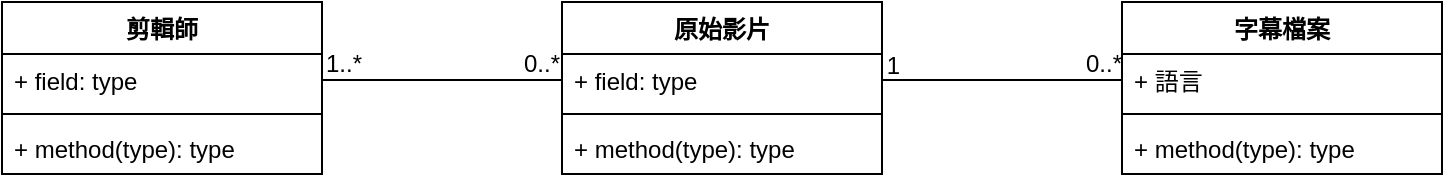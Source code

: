 <mxfile version="22.1.2" type="github">
  <diagram name="第 1 页" id="kFsqv7LRiRvkiKpTOLdN">
    <mxGraphModel dx="885" dy="749" grid="1" gridSize="10" guides="1" tooltips="1" connect="1" arrows="1" fold="1" page="1" pageScale="1" pageWidth="827" pageHeight="1169" math="0" shadow="0">
      <root>
        <mxCell id="0" />
        <mxCell id="1" parent="0" />
        <mxCell id="VBmuKTdMfzk3flW367Sy-1" value="剪輯師" style="swimlane;fontStyle=1;align=center;verticalAlign=top;childLayout=stackLayout;horizontal=1;startSize=26;horizontalStack=0;resizeParent=1;resizeParentMax=0;resizeLast=0;collapsible=1;marginBottom=0;whiteSpace=wrap;html=1;" vertex="1" parent="1">
          <mxGeometry x="120" y="320" width="160" height="86" as="geometry" />
        </mxCell>
        <mxCell id="VBmuKTdMfzk3flW367Sy-2" value="+ field: type" style="text;strokeColor=none;fillColor=none;align=left;verticalAlign=top;spacingLeft=4;spacingRight=4;overflow=hidden;rotatable=0;points=[[0,0.5],[1,0.5]];portConstraint=eastwest;whiteSpace=wrap;html=1;" vertex="1" parent="VBmuKTdMfzk3flW367Sy-1">
          <mxGeometry y="26" width="160" height="26" as="geometry" />
        </mxCell>
        <mxCell id="VBmuKTdMfzk3flW367Sy-3" value="" style="line;strokeWidth=1;fillColor=none;align=left;verticalAlign=middle;spacingTop=-1;spacingLeft=3;spacingRight=3;rotatable=0;labelPosition=right;points=[];portConstraint=eastwest;strokeColor=inherit;" vertex="1" parent="VBmuKTdMfzk3flW367Sy-1">
          <mxGeometry y="52" width="160" height="8" as="geometry" />
        </mxCell>
        <mxCell id="VBmuKTdMfzk3flW367Sy-4" value="+ method(type): type" style="text;strokeColor=none;fillColor=none;align=left;verticalAlign=top;spacingLeft=4;spacingRight=4;overflow=hidden;rotatable=0;points=[[0,0.5],[1,0.5]];portConstraint=eastwest;whiteSpace=wrap;html=1;" vertex="1" parent="VBmuKTdMfzk3flW367Sy-1">
          <mxGeometry y="60" width="160" height="26" as="geometry" />
        </mxCell>
        <mxCell id="VBmuKTdMfzk3flW367Sy-5" value="原始影片" style="swimlane;fontStyle=1;align=center;verticalAlign=top;childLayout=stackLayout;horizontal=1;startSize=26;horizontalStack=0;resizeParent=1;resizeParentMax=0;resizeLast=0;collapsible=1;marginBottom=0;whiteSpace=wrap;html=1;" vertex="1" parent="1">
          <mxGeometry x="400" y="320" width="160" height="86" as="geometry">
            <mxRectangle x="370" y="320" width="90" height="30" as="alternateBounds" />
          </mxGeometry>
        </mxCell>
        <mxCell id="VBmuKTdMfzk3flW367Sy-6" value="+ field: type" style="text;strokeColor=none;fillColor=none;align=left;verticalAlign=top;spacingLeft=4;spacingRight=4;overflow=hidden;rotatable=0;points=[[0,0.5],[1,0.5]];portConstraint=eastwest;whiteSpace=wrap;html=1;" vertex="1" parent="VBmuKTdMfzk3flW367Sy-5">
          <mxGeometry y="26" width="160" height="26" as="geometry" />
        </mxCell>
        <mxCell id="VBmuKTdMfzk3flW367Sy-7" value="" style="line;strokeWidth=1;fillColor=none;align=left;verticalAlign=middle;spacingTop=-1;spacingLeft=3;spacingRight=3;rotatable=0;labelPosition=right;points=[];portConstraint=eastwest;strokeColor=inherit;" vertex="1" parent="VBmuKTdMfzk3flW367Sy-5">
          <mxGeometry y="52" width="160" height="8" as="geometry" />
        </mxCell>
        <mxCell id="VBmuKTdMfzk3flW367Sy-8" value="+ method(type): type" style="text;strokeColor=none;fillColor=none;align=left;verticalAlign=top;spacingLeft=4;spacingRight=4;overflow=hidden;rotatable=0;points=[[0,0.5],[1,0.5]];portConstraint=eastwest;whiteSpace=wrap;html=1;" vertex="1" parent="VBmuKTdMfzk3flW367Sy-5">
          <mxGeometry y="60" width="160" height="26" as="geometry" />
        </mxCell>
        <mxCell id="VBmuKTdMfzk3flW367Sy-9" value="字幕檔案" style="swimlane;fontStyle=1;align=center;verticalAlign=top;childLayout=stackLayout;horizontal=1;startSize=26;horizontalStack=0;resizeParent=1;resizeParentMax=0;resizeLast=0;collapsible=1;marginBottom=0;whiteSpace=wrap;html=1;" vertex="1" parent="1">
          <mxGeometry x="680" y="320" width="160" height="86" as="geometry" />
        </mxCell>
        <mxCell id="VBmuKTdMfzk3flW367Sy-10" value="+ 語言" style="text;strokeColor=none;fillColor=none;align=left;verticalAlign=top;spacingLeft=4;spacingRight=4;overflow=hidden;rotatable=0;points=[[0,0.5],[1,0.5]];portConstraint=eastwest;whiteSpace=wrap;html=1;" vertex="1" parent="VBmuKTdMfzk3flW367Sy-9">
          <mxGeometry y="26" width="160" height="26" as="geometry" />
        </mxCell>
        <mxCell id="VBmuKTdMfzk3flW367Sy-11" value="" style="line;strokeWidth=1;fillColor=none;align=left;verticalAlign=middle;spacingTop=-1;spacingLeft=3;spacingRight=3;rotatable=0;labelPosition=right;points=[];portConstraint=eastwest;strokeColor=inherit;" vertex="1" parent="VBmuKTdMfzk3flW367Sy-9">
          <mxGeometry y="52" width="160" height="8" as="geometry" />
        </mxCell>
        <mxCell id="VBmuKTdMfzk3flW367Sy-12" value="+ method(type): type" style="text;strokeColor=none;fillColor=none;align=left;verticalAlign=top;spacingLeft=4;spacingRight=4;overflow=hidden;rotatable=0;points=[[0,0.5],[1,0.5]];portConstraint=eastwest;whiteSpace=wrap;html=1;" vertex="1" parent="VBmuKTdMfzk3flW367Sy-9">
          <mxGeometry y="60" width="160" height="26" as="geometry" />
        </mxCell>
        <mxCell id="VBmuKTdMfzk3flW367Sy-26" value="" style="endArrow=none;html=1;rounded=0;entryX=0;entryY=0.5;entryDx=0;entryDy=0;exitX=1;exitY=0.5;exitDx=0;exitDy=0;" edge="1" parent="1" source="VBmuKTdMfzk3flW367Sy-2" target="VBmuKTdMfzk3flW367Sy-6">
          <mxGeometry relative="1" as="geometry">
            <mxPoint x="280" y="362.74" as="sourcePoint" />
            <mxPoint x="440" y="362.74" as="targetPoint" />
          </mxGeometry>
        </mxCell>
        <mxCell id="VBmuKTdMfzk3flW367Sy-27" value="1..*" style="resizable=0;html=1;whiteSpace=wrap;align=left;verticalAlign=bottom;" connectable="0" vertex="1" parent="VBmuKTdMfzk3flW367Sy-26">
          <mxGeometry x="-1" relative="1" as="geometry" />
        </mxCell>
        <mxCell id="VBmuKTdMfzk3flW367Sy-28" value="0..*" style="resizable=0;html=1;whiteSpace=wrap;align=right;verticalAlign=bottom;" connectable="0" vertex="1" parent="VBmuKTdMfzk3flW367Sy-26">
          <mxGeometry x="1" relative="1" as="geometry" />
        </mxCell>
        <mxCell id="VBmuKTdMfzk3flW367Sy-35" value="" style="endArrow=none;html=1;rounded=0;entryX=1;entryY=0.5;entryDx=0;entryDy=0;exitX=0;exitY=0.5;exitDx=0;exitDy=0;" edge="1" parent="1" source="VBmuKTdMfzk3flW367Sy-10" target="VBmuKTdMfzk3flW367Sy-6">
          <mxGeometry relative="1" as="geometry">
            <mxPoint x="480" y="470" as="sourcePoint" />
            <mxPoint x="640" y="470" as="targetPoint" />
          </mxGeometry>
        </mxCell>
        <mxCell id="VBmuKTdMfzk3flW367Sy-36" value="0..*" style="resizable=0;html=1;whiteSpace=wrap;align=left;verticalAlign=bottom;" connectable="0" vertex="1" parent="VBmuKTdMfzk3flW367Sy-35">
          <mxGeometry x="-1" relative="1" as="geometry">
            <mxPoint x="-20" as="offset" />
          </mxGeometry>
        </mxCell>
        <mxCell id="VBmuKTdMfzk3flW367Sy-37" value="1" style="resizable=0;html=1;whiteSpace=wrap;align=right;verticalAlign=bottom;" connectable="0" vertex="1" parent="VBmuKTdMfzk3flW367Sy-35">
          <mxGeometry x="1" relative="1" as="geometry">
            <mxPoint x="10" y="1" as="offset" />
          </mxGeometry>
        </mxCell>
      </root>
    </mxGraphModel>
  </diagram>
</mxfile>
